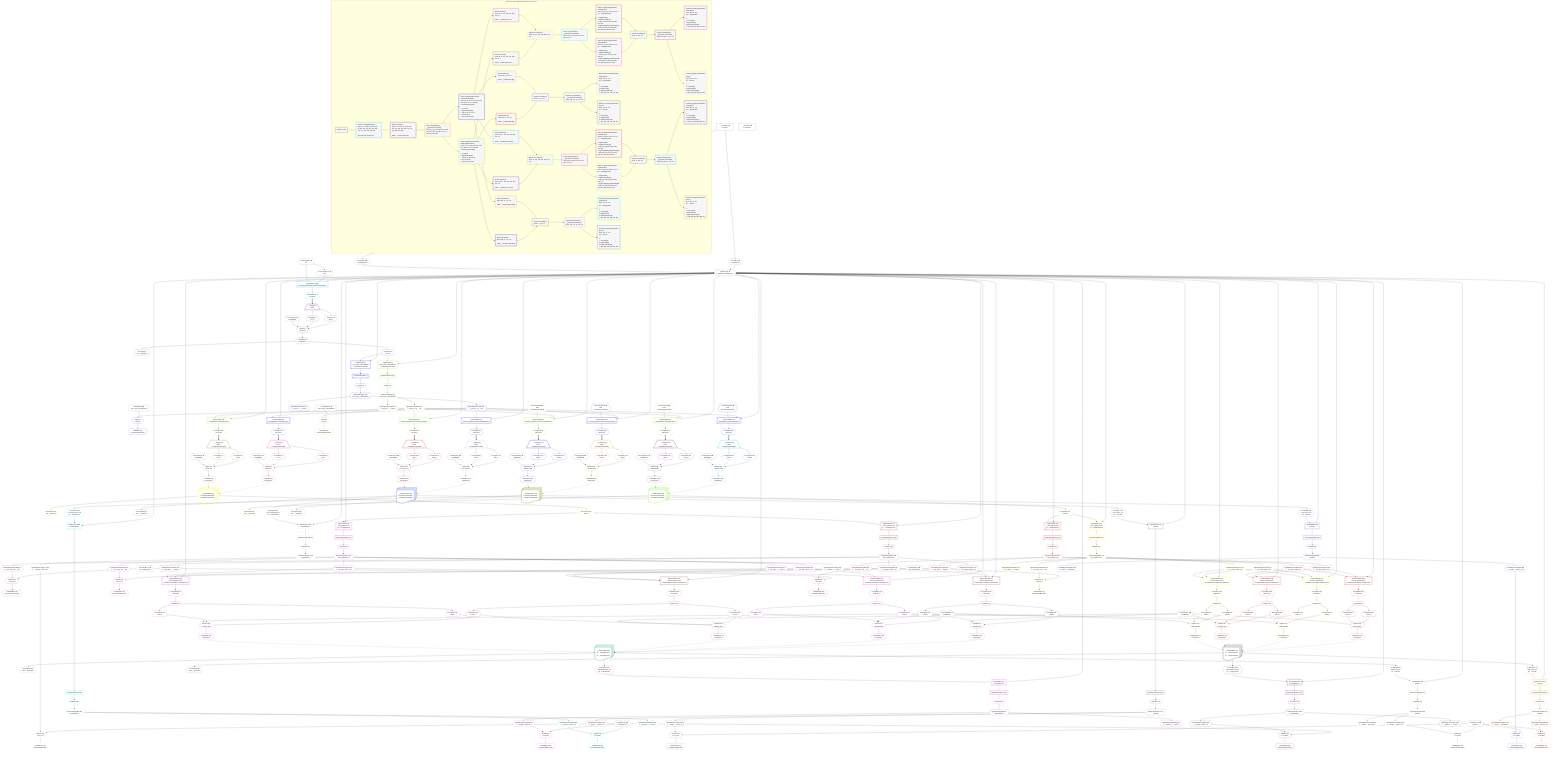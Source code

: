 %%{init: {'themeVariables': { 'fontSize': '12px'}}}%%
graph TD
    classDef path fill:#eee,stroke:#000,color:#000
    classDef plan fill:#fff,stroke-width:1px,color:#000
    classDef itemplan fill:#fff,stroke-width:2px,color:#000
    classDef unbatchedplan fill:#dff,stroke-width:1px,color:#000
    classDef sideeffectplan fill:#fcc,stroke-width:2px,color:#000
    classDef bucket fill:#f6f6f6,color:#000,stroke-width:2px,text-align:left

    subgraph "Buckets for queries/polymorphic/vulns.union_owners"
    Bucket0("Bucket 0 (root)"):::bucket
    Bucket1("Bucket 1 (nullableBoundary)<br />Deps: 11, 12, 538, 19, 39, 43, 91, 96, 119, 124, 157, 291, 161, 296, 173, 177, 235, 240, 263, 268<br /><br />ROOT Connectionᐸ8ᐳ[12]"):::bucket
    Bucket2("Bucket 2 (listItem)<br />Deps: 19, 11, 39, 43, 91, 96, 119, 124, 157, 291, 161, 296, 173, 177, 235, 240, 263, 268<br /><br />ROOT __Item{2}ᐸ529ᐳ[15]"):::bucket
    Bucket3("Bucket 3 (polymorphic)<br />__typename: Access[22]<br />Deps: 22, 11, 23, 39, 43, 91, 96, 119, 124, 157, 291, 161, 296, 173, 177, 235, 240, 263, 268"):::bucket
    Bucket4("Bucket 4 (polymorphicPartition)<br />|FirstPartyVulnerability<br />Deps: 11, 23, 39, 91, 119, 157, 291, 161, 296, 173, 177, 235, 263<br />ᐳFirstPartyVulnerability<br /><br />1: 24, 53, 65<br />2: PgSelectRows[29]<br />ᐳ: 28, 30, 40, 41, 42, 47<br />3: 59, 69, 85, 87<br />ᐳ: 521, 522, 523, 524"):::bucket
    Bucket5("Bucket 5 (polymorphicPartition)<br />|ThirdPartyVulnerability<br />Deps: 11, 23, 43, 96, 124, 157, 291, 161, 296, 173, 177, 240, 268<br />ᐳThirdPartyVulnerability<br /><br />1: 32, 58, 68<br />2: PgSelectRows[37]<br />ᐳ: 36, 38, 44, 45, 46, 48<br />3: 61, 71, 86, 88<br />ᐳ: 525, 526, 527, 528"):::bucket
    Bucket6("Bucket 6 (listItem)<br />Deps: 91, 11, 157, 291, 161, 296, 173, 177<br /><br />ROOT __Item{6}ᐸ521ᐳ[77]"):::bucket
    Bucket7("Bucket 7 (listItem)<br />Deps: 96, 11, 157, 291, 161, 296, 173, 177<br /><br />ROOT __Item{7}ᐸ525ᐳ[79]"):::bucket
    Bucket8("Bucket 8 (listItem)<br />Deps: 119, 11, 173, 177<br /><br />ROOT __Item{8}ᐸ522ᐳ[81]"):::bucket
    Bucket9("Bucket 9 (listItem)<br />Deps: 124, 11, 173, 177<br /><br />ROOT __Item{9}ᐸ526ᐳ[83]"):::bucket
    Bucket10("Bucket 10 (combined)<br />Deps: 11, 157, 291, 161, 296, 173, 177"):::bucket
    Bucket11("Bucket 11 (polymorphic)<br />__typename: Access[100]<br />Deps: 100, 11, 101, 157, 291, 161, 296, 173, 177"):::bucket
    Bucket12("Bucket 12 (combined)<br />Deps: 11, 173, 177"):::bucket
    Bucket13("Bucket 13 (polymorphic)<br />__typename: Access[128]<br />Deps: 128, 127, 11, 173, 177"):::bucket
    Bucket14("Bucket 14 (polymorphicPartition)<br />|AwsApplication<br />Deps: 11, 101, 157, 291, 173, 177<br />(2) ...ᐳAwsApplication<br /><br />1: PgSelect[102]<br />2: PgSelectRows[107]<br />ᐳ: 106, 108, 158, 159, 160, 189, 197, 198<br />3: PgUnionAll[199], PgUnionAll[217]<br />ᐳ: 530, 531, 203, 221, 289, 290, 292, 293, 299, 300, 302, 303"):::bucket
    Bucket15("Bucket 15 (polymorphicPartition)<br />|GcpApplication<br />Deps: 11, 101, 161, 296, 173, 177<br />(2) ...ᐳGcpApplication<br /><br />1: PgSelect[110]<br />2: PgSelectRows[115]<br />ᐳ: 114, 116, 162, 163, 164, 190, 206, 207<br />3: PgUnionAll[208], PgUnionAll[226]<br />ᐳ: 532, 533, 212, 230, 294, 295, 297, 298, 304, 305, 307, 308"):::bucket
    Bucket16("Bucket 16 (polymorphicPartition)<br />|Organization<br />Deps: 127, 11, 173<br />(2) ...ᐳOrganization<br /><br />1: <br />ᐳ: Access[129]<br />2: PgSelect[130]<br />3: PgSelectRows[135]<br />ᐳ: 134, 136, 174, 175, 176, 193"):::bucket
    Bucket17("Bucket 17 (polymorphicPartition)<br />|Person<br />Deps: 127, 11, 177<br />(2) ...ᐳPerson<br /><br />1: <br />ᐳ: Access[137]<br />2: PgSelect[138]<br />3: PgSelectRows[143]<br />ᐳ: 142, 144, 178, 179, 180, 194"):::bucket
    Bucket18("Bucket 18 (listItem)<br />Deps: 235, 11, 157, 291, 161, 296, 173, 177<br /><br />ROOT __Item{18}ᐸ523ᐳ[149]"):::bucket
    Bucket19("Bucket 19 (listItem)<br />Deps: 240, 11, 157, 291, 161, 296, 173, 177<br /><br />ROOT __Item{19}ᐸ527ᐳ[151]"):::bucket
    Bucket20("Bucket 20 (listItem)<br />Deps: 263, 11, 173, 177<br /><br />ROOT __Item{20}ᐸ524ᐳ[153]"):::bucket
    Bucket21("Bucket 21 (listItem)<br />Deps: 268, 11, 173, 177<br /><br />ROOT __Item{21}ᐸ528ᐳ[155]"):::bucket
    Bucket22("Bucket 22 (combined)<br />Deps: 11, 157, 291, 161, 296, 173, 177"):::bucket
    Bucket23("Bucket 23 (polymorphic)<br />__typename: Access[244]<br />Deps: 244, 11, 245, 157, 291, 161, 296, 173, 177"):::bucket
    Bucket24("Bucket 24 (combined)<br />Deps: 11, 173, 177"):::bucket
    Bucket25("Bucket 25 (polymorphic)<br />__typename: Access[272]<br />Deps: 272, 271, 11, 173, 177"):::bucket
    Bucket26("Bucket 26 (polymorphicPartition)<br />|AwsApplication<br />Deps: 11, 245, 157, 291, 173, 177<br />(2) ...ᐳAwsApplication<br /><br />1: PgSelect[246]<br />2: PgSelectRows[251]<br />ᐳ: 250, 252, 328, 329, 330, 359, 367, 368<br />3: PgUnionAll[369], PgUnionAll[387]<br />ᐳ: 534, 535, 373, 391, 443, 444, 446, 447, 453, 454, 456, 457"):::bucket
    Bucket27("Bucket 27 (polymorphicPartition)<br />|GcpApplication<br />Deps: 11, 245, 161, 296, 173, 177<br />(2) ...ᐳGcpApplication<br /><br />1: PgSelect[254]<br />2: PgSelectRows[259]<br />ᐳ: 258, 260, 332, 333, 334, 360, 376, 377<br />3: PgUnionAll[378], PgUnionAll[396]<br />ᐳ: 536, 537, 382, 400, 448, 449, 451, 452, 458, 459, 461, 462"):::bucket
    Bucket28("Bucket 28 (polymorphicPartition)<br />|Organization<br />Deps: 271, 11, 173<br />(2) ...ᐳOrganization<br /><br />1: <br />ᐳ: Access[273]<br />2: PgSelect[274]<br />3: PgSelectRows[279]<br />ᐳ: 278, 280, 344, 345, 346, 363"):::bucket
    Bucket29("Bucket 29 (polymorphicPartition)<br />|Person<br />Deps: 271, 11, 177<br />(2) ...ᐳPerson<br /><br />1: <br />ᐳ: Access[281]<br />2: PgSelect[282]<br />3: PgSelectRows[287]<br />ᐳ: 286, 288, 348, 349, 350, 364"):::bucket
    Bucket30("Bucket 30 (combined)<br />Deps: 11, 173, 177"):::bucket
    Bucket31("Bucket 31 (polymorphic)<br />__typename: Access[310]<br />Deps: 310, 309, 11, 173, 177"):::bucket
    Bucket32("Bucket 32 (polymorphicPartition)<br />|Organization<br />Deps: 309, 11, 173<br />(4) ...ᐳOrganization<br /><br />1: <br />ᐳ: Access[311]<br />2: PgSelect[312]<br />3: PgSelectRows[317]<br />ᐳ: 316, 318, 404, 405, 406, 435"):::bucket
    Bucket33("Bucket 33 (polymorphicPartition)<br />|Person<br />Deps: 309, 11, 177<br />(4) ...ᐳPerson<br /><br />1: <br />ᐳ: Access[319]<br />2: PgSelect[320]<br />3: PgSelectRows[325]<br />ᐳ: 324, 326, 408, 409, 410, 436"):::bucket
    Bucket34("Bucket 34 (combined)<br />Deps: 11, 173, 177"):::bucket
    Bucket35("Bucket 35 (polymorphic)<br />__typename: Access[464]<br />Deps: 464, 463, 11, 173, 177"):::bucket
    Bucket36("Bucket 36 (polymorphicPartition)<br />|Organization<br />Deps: 463, 11, 173<br />(4) ...ᐳOrganization<br /><br />1: <br />ᐳ: Access[465]<br />2: PgSelect[466]<br />3: PgSelectRows[471]<br />ᐳ: 470, 472, 482, 483, 484, 513"):::bucket
    Bucket37("Bucket 37 (polymorphicPartition)<br />|Person<br />Deps: 463, 11, 177<br />(4) ...ᐳPerson<br /><br />1: <br />ᐳ: Access[473]<br />2: PgSelect[474]<br />3: PgSelectRows[479]<br />ᐳ: 478, 480, 486, 487, 488, 514"):::bucket
    end
    Bucket0 --> Bucket1
    Bucket1 --> Bucket2
    Bucket2 --> Bucket3
    Bucket3 --> Bucket4 & Bucket5
    Bucket4 --> Bucket6 & Bucket8 & Bucket18 & Bucket20
    Bucket5 --> Bucket7 & Bucket9 & Bucket19 & Bucket21
    Bucket6 --> Bucket10
    Bucket7 --> Bucket10
    Bucket8 --> Bucket12
    Bucket9 --> Bucket12
    Bucket10 --> Bucket11
    Bucket11 --> Bucket14 & Bucket15
    Bucket12 --> Bucket13
    Bucket13 --> Bucket16 & Bucket17
    Bucket14 --> Bucket30
    Bucket15 --> Bucket30
    Bucket18 --> Bucket22
    Bucket19 --> Bucket22
    Bucket20 --> Bucket24
    Bucket21 --> Bucket24
    Bucket22 --> Bucket23
    Bucket23 --> Bucket26 & Bucket27
    Bucket24 --> Bucket25
    Bucket25 --> Bucket28 & Bucket29
    Bucket26 --> Bucket34
    Bucket27 --> Bucket34
    Bucket30 --> Bucket31
    Bucket31 --> Bucket32 & Bucket33
    Bucket34 --> Bucket35
    Bucket35 --> Bucket36 & Bucket37

    %% plan dependencies
    Object11{{"Object[11∈0] ➊<br />ᐸ{pgSettings,withPgClient}ᐳ"}}:::plan
    Access9{{"Access[9∈0] ➊<br />ᐸ2.pgSettingsᐳ"}}:::plan
    Access10{{"Access[10∈0] ➊<br />ᐸ2.withPgClientᐳ"}}:::plan
    Access9 & Access10 --> Object11
    __Value2["__Value[2∈0] ➊<br />ᐸcontextᐳ"]:::plan
    __Value2 --> Access9
    __Value2 --> Access10
    Connection12{{"Connection[12∈0] ➊<br />ᐸ8ᐳ"}}:::plan
    Constant538{{"Constant[538∈0] ➊<br />ᐸ2ᐳ"}}:::plan
    Constant538 --> Connection12
    __Value4["__Value[4∈0] ➊<br />ᐸrootValueᐳ"]:::plan
    Constant19{{"Constant[19∈0] ➊<br />ᐸ[HIDDEN]ᐳ"}}:::plan
    Constant39{{"Constant[39∈0] ➊<br />ᐸ'first_party_vulnerabilities'ᐳ"}}:::plan
    Constant43{{"Constant[43∈0] ➊<br />ᐸ'third_party_vulnerabilities'ᐳ"}}:::plan
    Constant91{{"Constant[91∈0] ➊<br />ᐸ[HIDDEN]ᐳ"}}:::plan
    Constant96{{"Constant[96∈0] ➊<br />ᐸ[HIDDEN]ᐳ"}}:::plan
    Constant119{{"Constant[119∈0] ➊<br />ᐸ[HIDDEN]ᐳ"}}:::plan
    Constant124{{"Constant[124∈0] ➊<br />ᐸ[HIDDEN]ᐳ"}}:::plan
    Constant157{{"Constant[157∈0] ➊<br />ᐸ'aws_applications'ᐳ"}}:::plan
    Constant161{{"Constant[161∈0] ➊<br />ᐸ'gcp_applications'ᐳ"}}:::plan
    Constant173{{"Constant[173∈0] ➊<br />ᐸ'organizations'ᐳ"}}:::plan
    Constant177{{"Constant[177∈0] ➊<br />ᐸ'people'ᐳ"}}:::plan
    Constant235{{"Constant[235∈0] ➊<br />ᐸ[HIDDEN]ᐳ"}}:::plan
    Constant240{{"Constant[240∈0] ➊<br />ᐸ[HIDDEN]ᐳ"}}:::plan
    Constant263{{"Constant[263∈0] ➊<br />ᐸ[HIDDEN]ᐳ"}}:::plan
    Constant268{{"Constant[268∈0] ➊<br />ᐸ[HIDDEN]ᐳ"}}:::plan
    Constant291{{"Constant[291∈0] ➊<br />ᐸ[HIDDEN]ᐳ"}}:::plan
    Constant296{{"Constant[296∈0] ➊<br />ᐸ[HIDDEN]ᐳ"}}:::plan
    PgUnionAll13[["PgUnionAll[13∈1] ➊<br />ᐸFirstPartyVulnerability,ThirdPartyVulnerabilityᐳ"]]:::plan
    Object11 & Connection12 & Constant538 --> PgUnionAll13
    Access529{{"Access[529∈1] ➊<br />ᐸ13.itemsᐳ"}}:::plan
    PgUnionAll13 --> Access529
    List20{{"List[20∈2]<br />ᐸ17,18,19ᐳ"}}:::plan
    Access17{{"Access[17∈2]<br />ᐸ15.0ᐳ"}}:::plan
    Access18{{"Access[18∈2]<br />ᐸ15.1ᐳ"}}:::plan
    Access17 & Access18 & Constant19 --> List20
    __Item15[/"__Item[15∈2]<br />ᐸ529ᐳ"\]:::itemplan
    Access529 ==> __Item15
    __Item15 --> Access17
    __Item15 --> Access18
    Lambda21{{"Lambda[21∈2]<br />ᐸtoSpecifierᐳ"}}:::plan
    List20 --> Lambda21
    Access22{{"Access[22∈2]<br />ᐸ21.__typenameᐳ"}}:::plan
    Lambda21 --> Access22
    Access23{{"Access[23∈2]<br />ᐸ21.idᐳ"}}:::plan
    Lambda21 --> Access23
    PgUnionAll85[["PgUnionAll[85∈4]^<br />ᐸAwsApplication,GcpApplicationᐳ"]]:::plan
    PgClassExpression40{{"PgClassExpression[40∈4]^<br />ᐸ__first_pa...ies__.”id”ᐳ"}}:::plan
    Connection53{{"Connection[53∈4] ➊<br />ᐸ49ᐳ<br />ᐳFirstPartyVulnerability"}}:::plan
    Object11 & PgClassExpression40 & Connection53 --> PgUnionAll85
    PgUnionAll87[["PgUnionAll[87∈4]^<br />ᐸPerson,Organization,Person,Organizationᐳ"]]:::plan
    Connection65{{"Connection[65∈4] ➊<br />ᐸ63ᐳ<br />ᐳFirstPartyVulnerability"}}:::plan
    Object11 & PgClassExpression40 & Connection65 --> PgUnionAll87
    PgSelect24[["PgSelect[24∈4]<br />ᐸfirst_party_vulnerabilitiesᐳ<br />ᐳFirstPartyVulnerability"]]:::plan
    Object11 & Access23 --> PgSelect24
    List41{{"List[41∈4]^<br />ᐸ39,40ᐳ"}}:::plan
    Constant39 & PgClassExpression40 --> List41
    PgUnionAll59[["PgUnionAll[59∈4]^<br />ᐸAwsApplication,GcpApplicationᐳ"]]:::plan
    Object11 & PgClassExpression40 --> PgUnionAll59
    PgUnionAll69[["PgUnionAll[69∈4]^<br />ᐸPerson,Organization,Person,Organizationᐳ"]]:::plan
    Object11 & PgClassExpression40 --> PgUnionAll69
    First28{{"First[28∈4]^"}}:::plan
    PgSelectRows29[["PgSelectRows[29∈4]^"]]:::plan
    PgSelectRows29 --> First28
    PgSelect24 --> PgSelectRows29
    PgSelectSingle30{{"PgSelectSingle[30∈4]^<br />ᐸfirst_party_vulnerabilitiesᐳ"}}:::plan
    First28 --> PgSelectSingle30
    PgSelectSingle30 --> PgClassExpression40
    Lambda42{{"Lambda[42∈4]^<br />ᐸbase64JSONEncodeᐳ"}}:::plan
    List41 --> Lambda42
    PgClassExpression47{{"PgClassExpression[47∈4]^<br />ᐸ__first_pa...s__.”name”ᐳ"}}:::plan
    PgSelectSingle30 --> PgClassExpression47
    Access521{{"Access[521∈4]^<br />ᐸ59.itemsᐳ"}}:::plan
    PgUnionAll59 --> Access521
    Access522{{"Access[522∈4]^<br />ᐸ69.itemsᐳ"}}:::plan
    PgUnionAll69 --> Access522
    Access523{{"Access[523∈4]^<br />ᐸ85.itemsᐳ"}}:::plan
    PgUnionAll85 --> Access523
    Access524{{"Access[524∈4]^<br />ᐸ87.itemsᐳ"}}:::plan
    PgUnionAll87 --> Access524
    PgUnionAll86[["PgUnionAll[86∈5]^<br />ᐸAwsApplication,GcpApplicationᐳ"]]:::plan
    PgClassExpression44{{"PgClassExpression[44∈5]^<br />ᐸ__third_pa...ies__.”id”ᐳ"}}:::plan
    Connection58{{"Connection[58∈5] ➊<br />ᐸ54ᐳ<br />ᐳThirdPartyVulnerability"}}:::plan
    Object11 & PgClassExpression44 & Connection58 --> PgUnionAll86
    PgUnionAll88[["PgUnionAll[88∈5]^<br />ᐸPerson,Organization,Person,Organizationᐳ"]]:::plan
    Connection68{{"Connection[68∈5] ➊<br />ᐸ66ᐳ<br />ᐳThirdPartyVulnerability"}}:::plan
    Object11 & PgClassExpression44 & Connection68 --> PgUnionAll88
    PgSelect32[["PgSelect[32∈5]<br />ᐸthird_party_vulnerabilitiesᐳ<br />ᐳThirdPartyVulnerability"]]:::plan
    Object11 & Access23 --> PgSelect32
    List45{{"List[45∈5]^<br />ᐸ43,44ᐳ"}}:::plan
    Constant43 & PgClassExpression44 --> List45
    PgUnionAll61[["PgUnionAll[61∈5]^<br />ᐸAwsApplication,GcpApplicationᐳ"]]:::plan
    Object11 & PgClassExpression44 --> PgUnionAll61
    PgUnionAll71[["PgUnionAll[71∈5]^<br />ᐸPerson,Organization,Person,Organizationᐳ"]]:::plan
    Object11 & PgClassExpression44 --> PgUnionAll71
    First36{{"First[36∈5]^"}}:::plan
    PgSelectRows37[["PgSelectRows[37∈5]^"]]:::plan
    PgSelectRows37 --> First36
    PgSelect32 --> PgSelectRows37
    PgSelectSingle38{{"PgSelectSingle[38∈5]^<br />ᐸthird_party_vulnerabilitiesᐳ"}}:::plan
    First36 --> PgSelectSingle38
    PgSelectSingle38 --> PgClassExpression44
    Lambda46{{"Lambda[46∈5]^<br />ᐸbase64JSONEncodeᐳ"}}:::plan
    List45 --> Lambda46
    PgClassExpression48{{"PgClassExpression[48∈5]^<br />ᐸ__third_pa...s__.”name”ᐳ"}}:::plan
    PgSelectSingle38 --> PgClassExpression48
    Access525{{"Access[525∈5]^<br />ᐸ61.itemsᐳ"}}:::plan
    PgUnionAll61 --> Access525
    Access526{{"Access[526∈5]^<br />ᐸ71.itemsᐳ"}}:::plan
    PgUnionAll71 --> Access526
    Access527{{"Access[527∈5]^<br />ᐸ86.itemsᐳ"}}:::plan
    PgUnionAll86 --> Access527
    Access528{{"Access[528∈5]^<br />ᐸ88.itemsᐳ"}}:::plan
    PgUnionAll88 --> Access528
    List92{{"List[92∈6]^<br />ᐸ89,90,91ᐳ"}}:::plan
    Access89{{"Access[89∈6]^<br />ᐸ77.0ᐳ"}}:::plan
    Access90{{"Access[90∈6]^<br />ᐸ77.1ᐳ"}}:::plan
    Access89 & Access90 & Constant91 --> List92
    __Item77[/"__Item[77∈6]<br />ᐸ521ᐳ<br />ᐳFirstPartyVulnerability"\]:::itemplan
    Access521 ==> __Item77
    __Item77 --> Access89
    __Item77 --> Access90
    Lambda93{{"Lambda[93∈6]^<br />ᐸtoSpecifierᐳ"}}:::plan
    List92 --> Lambda93
    List97{{"List[97∈7]^<br />ᐸ94,95,96ᐳ"}}:::plan
    Access94{{"Access[94∈7]^<br />ᐸ79.0ᐳ"}}:::plan
    Access95{{"Access[95∈7]^<br />ᐸ79.1ᐳ"}}:::plan
    Access94 & Access95 & Constant96 --> List97
    __Item79[/"__Item[79∈7]<br />ᐸ525ᐳ<br />ᐳThirdPartyVulnerability"\]:::itemplan
    Access525 ==> __Item79
    __Item79 --> Access94
    __Item79 --> Access95
    Lambda98{{"Lambda[98∈7]^<br />ᐸtoSpecifierᐳ"}}:::plan
    List97 --> Lambda98
    List120{{"List[120∈8]^<br />ᐸ117,118,119ᐳ"}}:::plan
    Access117{{"Access[117∈8]^<br />ᐸ81.0ᐳ"}}:::plan
    Access118{{"Access[118∈8]^<br />ᐸ81.1ᐳ"}}:::plan
    Access117 & Access118 & Constant119 --> List120
    __Item81[/"__Item[81∈8]<br />ᐸ522ᐳ<br />ᐳFirstPartyVulnerability"\]:::itemplan
    Access522 ==> __Item81
    __Item81 --> Access117
    __Item81 --> Access118
    Lambda121{{"Lambda[121∈8]^<br />ᐸtoSpecifierᐳ"}}:::plan
    List120 --> Lambda121
    List125{{"List[125∈9]^<br />ᐸ122,123,124ᐳ"}}:::plan
    Access122{{"Access[122∈9]^<br />ᐸ83.0ᐳ"}}:::plan
    Access123{{"Access[123∈9]^<br />ᐸ83.1ᐳ"}}:::plan
    Access122 & Access123 & Constant124 --> List125
    __Item83[/"__Item[83∈9]<br />ᐸ526ᐳ<br />ᐳThirdPartyVulnerability"\]:::itemplan
    Access526 ==> __Item83
    __Item83 --> Access122
    __Item83 --> Access123
    Lambda126{{"Lambda[126∈9]^<br />ᐸtoSpecifierᐳ"}}:::plan
    List125 --> Lambda126
    Access100{{"Access[100∈10]^<br />ᐸ99.__typenameᐳ"}}:::plan
    __Value99:::plan@{shape: docs, label: "__Combined[99∈10]<br />ᐳFirstPartyVulnerability<br />ᐳThirdPartyVulnerability"}
    __Value99 --> Access100
    Access101{{"Access[101∈10]^<br />ᐸ99.idᐳ"}}:::plan
    __Value99 --> Access101
    Access128{{"Access[128∈12]^<br />ᐸ127.__typenameᐳ"}}:::plan
    __Value127:::plan@{shape: docs, label: "__Combined[127∈12]<br />ᐳFirstPartyVulnerability<br />ᐳThirdPartyVulnerability"}
    __Value127 --> Access128
    PgUnionAll199[["PgUnionAll[199∈14]<br />ᐸPerson,Organizationᐳ<br />ᐳFirstPartyVulnerabilityᐳAwsApplication"]]:::plan
    PgClassExpression197{{"PgClassExpression[197∈14]^<br />ᐸ__aws_appl...person_id”ᐳ"}}:::plan
    PgClassExpression198{{"PgClassExpression[198∈14]^<br />ᐸ__aws_appl...zation_id”ᐳ"}}:::plan
    Object11 & PgClassExpression197 & PgClassExpression198 --> PgUnionAll199
    PgUnionAll217[["PgUnionAll[217∈14]<br />ᐸPerson,Organizationᐳ<br />ᐳThirdPartyVulnerabilityᐳAwsApplication"]]:::plan
    Object11 & PgClassExpression197 & PgClassExpression198 --> PgUnionAll217
    List292{{"List[292∈14]^<br />ᐸ289,290,291ᐳ"}}:::plan
    Access289{{"Access[289∈14]^<br />ᐸ203.0ᐳ"}}:::plan
    Access290{{"Access[290∈14]^<br />ᐸ203.1ᐳ"}}:::plan
    Access289 & Access290 & Constant291 --> List292
    List302{{"List[302∈14]^<br />ᐸ299,300,291ᐳ"}}:::plan
    Access299{{"Access[299∈14]^<br />ᐸ221.0ᐳ"}}:::plan
    Access300{{"Access[300∈14]^<br />ᐸ221.1ᐳ"}}:::plan
    Access299 & Access300 & Constant291 --> List302
    PgSelect102[["PgSelect[102∈14]<br />ᐸaws_applicationsᐳ<br />(2) ...ᐳAwsApplication"]]:::plan
    Object11 & Access101 --> PgSelect102
    List159{{"List[159∈14]^<br />ᐸ157,158ᐳ"}}:::plan
    PgClassExpression158{{"PgClassExpression[158∈14]^<br />ᐸ__aws_appl...ons__.”id”ᐳ"}}:::plan
    Constant157 & PgClassExpression158 --> List159
    First106{{"First[106∈14]^"}}:::plan
    PgSelectRows107[["PgSelectRows[107∈14]^"]]:::plan
    PgSelectRows107 --> First106
    PgSelect102 --> PgSelectRows107
    PgSelectSingle108{{"PgSelectSingle[108∈14]^<br />ᐸaws_applicationsᐳ"}}:::plan
    First106 --> PgSelectSingle108
    PgSelectSingle108 --> PgClassExpression158
    Lambda160{{"Lambda[160∈14]^<br />ᐸbase64JSONEncodeᐳ"}}:::plan
    List159 --> Lambda160
    PgClassExpression189{{"PgClassExpression[189∈14]^<br />ᐸ__aws_appl...s__.”name”ᐳ"}}:::plan
    PgSelectSingle108 --> PgClassExpression189
    PgSelectSingle108 --> PgClassExpression197
    PgSelectSingle108 --> PgClassExpression198
    First203{{"First[203∈14]^"}}:::plan
    Access530{{"Access[530∈14]^<br />ᐸ199.itemsᐳ"}}:::plan
    Access530 --> First203
    First221{{"First[221∈14]^"}}:::plan
    Access531{{"Access[531∈14]^<br />ᐸ217.itemsᐳ"}}:::plan
    Access531 --> First221
    First203 --> Access289
    First203 --> Access290
    Lambda293{{"Lambda[293∈14]^<br />ᐸtoSpecifierᐳ"}}:::plan
    List292 --> Lambda293
    First221 --> Access299
    First221 --> Access300
    Lambda303{{"Lambda[303∈14]^<br />ᐸtoSpecifierᐳ"}}:::plan
    List302 --> Lambda303
    PgUnionAll199 --> Access530
    PgUnionAll217 --> Access531
    PgUnionAll208[["PgUnionAll[208∈15]<br />ᐸPerson,Organizationᐳ<br />ᐳFirstPartyVulnerabilityᐳGcpApplication"]]:::plan
    PgClassExpression206{{"PgClassExpression[206∈15]^<br />ᐸ__gcp_appl...person_id”ᐳ"}}:::plan
    PgClassExpression207{{"PgClassExpression[207∈15]^<br />ᐸ__gcp_appl...zation_id”ᐳ"}}:::plan
    Object11 & PgClassExpression206 & PgClassExpression207 --> PgUnionAll208
    PgUnionAll226[["PgUnionAll[226∈15]<br />ᐸPerson,Organizationᐳ<br />ᐳThirdPartyVulnerabilityᐳGcpApplication"]]:::plan
    Object11 & PgClassExpression206 & PgClassExpression207 --> PgUnionAll226
    List297{{"List[297∈15]^<br />ᐸ294,295,296ᐳ"}}:::plan
    Access294{{"Access[294∈15]^<br />ᐸ212.0ᐳ"}}:::plan
    Access295{{"Access[295∈15]^<br />ᐸ212.1ᐳ"}}:::plan
    Access294 & Access295 & Constant296 --> List297
    List307{{"List[307∈15]^<br />ᐸ304,305,296ᐳ"}}:::plan
    Access304{{"Access[304∈15]^<br />ᐸ230.0ᐳ"}}:::plan
    Access305{{"Access[305∈15]^<br />ᐸ230.1ᐳ"}}:::plan
    Access304 & Access305 & Constant296 --> List307
    PgSelect110[["PgSelect[110∈15]<br />ᐸgcp_applicationsᐳ<br />(2) ...ᐳGcpApplication"]]:::plan
    Object11 & Access101 --> PgSelect110
    List163{{"List[163∈15]^<br />ᐸ161,162ᐳ"}}:::plan
    PgClassExpression162{{"PgClassExpression[162∈15]^<br />ᐸ__gcp_appl...ons__.”id”ᐳ"}}:::plan
    Constant161 & PgClassExpression162 --> List163
    First114{{"First[114∈15]^"}}:::plan
    PgSelectRows115[["PgSelectRows[115∈15]^"]]:::plan
    PgSelectRows115 --> First114
    PgSelect110 --> PgSelectRows115
    PgSelectSingle116{{"PgSelectSingle[116∈15]^<br />ᐸgcp_applicationsᐳ"}}:::plan
    First114 --> PgSelectSingle116
    PgSelectSingle116 --> PgClassExpression162
    Lambda164{{"Lambda[164∈15]^<br />ᐸbase64JSONEncodeᐳ"}}:::plan
    List163 --> Lambda164
    PgClassExpression190{{"PgClassExpression[190∈15]^<br />ᐸ__gcp_appl...s__.”name”ᐳ"}}:::plan
    PgSelectSingle116 --> PgClassExpression190
    PgSelectSingle116 --> PgClassExpression206
    PgSelectSingle116 --> PgClassExpression207
    First212{{"First[212∈15]^"}}:::plan
    Access532{{"Access[532∈15]^<br />ᐸ208.itemsᐳ"}}:::plan
    Access532 --> First212
    First230{{"First[230∈15]^"}}:::plan
    Access533{{"Access[533∈15]^<br />ᐸ226.itemsᐳ"}}:::plan
    Access533 --> First230
    First212 --> Access294
    First212 --> Access295
    Lambda298{{"Lambda[298∈15]^<br />ᐸtoSpecifierᐳ"}}:::plan
    List297 --> Lambda298
    First230 --> Access304
    First230 --> Access305
    Lambda308{{"Lambda[308∈15]^<br />ᐸtoSpecifierᐳ"}}:::plan
    List307 --> Lambda308
    PgUnionAll208 --> Access532
    PgUnionAll226 --> Access533
    PgSelect130[["PgSelect[130∈16]^<br />ᐸorganizationsᐳ"]]:::plan
    Access129{{"Access[129∈16]<br />ᐸ127.organization_idᐳ<br />(2) ...ᐳOrganization"}}:::plan
    Object11 & Access129 --> PgSelect130
    List175{{"List[175∈16]^<br />ᐸ173,174ᐳ"}}:::plan
    PgClassExpression174{{"PgClassExpression[174∈16]^<br />ᐸ__organiza...zation_id”ᐳ"}}:::plan
    Constant173 & PgClassExpression174 --> List175
    __Value127 --> Access129
    First134{{"First[134∈16]^"}}:::plan
    PgSelectRows135[["PgSelectRows[135∈16]^"]]:::plan
    PgSelectRows135 --> First134
    PgSelect130 --> PgSelectRows135
    PgSelectSingle136{{"PgSelectSingle[136∈16]^<br />ᐸorganizationsᐳ"}}:::plan
    First134 --> PgSelectSingle136
    PgSelectSingle136 --> PgClassExpression174
    Lambda176{{"Lambda[176∈16]^<br />ᐸbase64JSONEncodeᐳ"}}:::plan
    List175 --> Lambda176
    PgClassExpression193{{"PgClassExpression[193∈16]^<br />ᐸ__organiza...s__.”name”ᐳ"}}:::plan
    PgSelectSingle136 --> PgClassExpression193
    PgSelect138[["PgSelect[138∈17]^<br />ᐸpeopleᐳ"]]:::plan
    Access137{{"Access[137∈17]<br />ᐸ127.person_idᐳ<br />(2) ...ᐳPerson"}}:::plan
    Object11 & Access137 --> PgSelect138
    List179{{"List[179∈17]^<br />ᐸ177,178ᐳ"}}:::plan
    PgClassExpression178{{"PgClassExpression[178∈17]^<br />ᐸ__people__.”person_id”ᐳ"}}:::plan
    Constant177 & PgClassExpression178 --> List179
    __Value127 --> Access137
    First142{{"First[142∈17]^"}}:::plan
    PgSelectRows143[["PgSelectRows[143∈17]^"]]:::plan
    PgSelectRows143 --> First142
    PgSelect138 --> PgSelectRows143
    PgSelectSingle144{{"PgSelectSingle[144∈17]^<br />ᐸpeopleᐳ"}}:::plan
    First142 --> PgSelectSingle144
    PgSelectSingle144 --> PgClassExpression178
    Lambda180{{"Lambda[180∈17]^<br />ᐸbase64JSONEncodeᐳ"}}:::plan
    List179 --> Lambda180
    PgClassExpression194{{"PgClassExpression[194∈17]^<br />ᐸ__people__.”username”ᐳ"}}:::plan
    PgSelectSingle144 --> PgClassExpression194
    List236{{"List[236∈18]^<br />ᐸ233,234,235ᐳ"}}:::plan
    Access233{{"Access[233∈18]^<br />ᐸ149.0ᐳ"}}:::plan
    Access234{{"Access[234∈18]^<br />ᐸ149.1ᐳ"}}:::plan
    Access233 & Access234 & Constant235 --> List236
    __Item149[/"__Item[149∈18]<br />ᐸ523ᐳ<br />ᐳFirstPartyVulnerability"\]:::itemplan
    Access523 ==> __Item149
    __Item149 --> Access233
    __Item149 --> Access234
    Lambda237{{"Lambda[237∈18]^<br />ᐸtoSpecifierᐳ"}}:::plan
    List236 --> Lambda237
    List241{{"List[241∈19]^<br />ᐸ238,239,240ᐳ"}}:::plan
    Access238{{"Access[238∈19]^<br />ᐸ151.0ᐳ"}}:::plan
    Access239{{"Access[239∈19]^<br />ᐸ151.1ᐳ"}}:::plan
    Access238 & Access239 & Constant240 --> List241
    __Item151[/"__Item[151∈19]<br />ᐸ527ᐳ<br />ᐳThirdPartyVulnerability"\]:::itemplan
    Access527 ==> __Item151
    __Item151 --> Access238
    __Item151 --> Access239
    Lambda242{{"Lambda[242∈19]^<br />ᐸtoSpecifierᐳ"}}:::plan
    List241 --> Lambda242
    List264{{"List[264∈20]^<br />ᐸ261,262,263ᐳ"}}:::plan
    Access261{{"Access[261∈20]^<br />ᐸ153.0ᐳ"}}:::plan
    Access262{{"Access[262∈20]^<br />ᐸ153.1ᐳ"}}:::plan
    Access261 & Access262 & Constant263 --> List264
    __Item153[/"__Item[153∈20]<br />ᐸ524ᐳ<br />ᐳFirstPartyVulnerability"\]:::itemplan
    Access524 ==> __Item153
    __Item153 --> Access261
    __Item153 --> Access262
    Lambda265{{"Lambda[265∈20]^<br />ᐸtoSpecifierᐳ"}}:::plan
    List264 --> Lambda265
    List269{{"List[269∈21]^<br />ᐸ266,267,268ᐳ"}}:::plan
    Access266{{"Access[266∈21]^<br />ᐸ155.0ᐳ"}}:::plan
    Access267{{"Access[267∈21]^<br />ᐸ155.1ᐳ"}}:::plan
    Access266 & Access267 & Constant268 --> List269
    __Item155[/"__Item[155∈21]<br />ᐸ528ᐳ<br />ᐳThirdPartyVulnerability"\]:::itemplan
    Access528 ==> __Item155
    __Item155 --> Access266
    __Item155 --> Access267
    Lambda270{{"Lambda[270∈21]^<br />ᐸtoSpecifierᐳ"}}:::plan
    List269 --> Lambda270
    Access244{{"Access[244∈22]^<br />ᐸ243.__typenameᐳ"}}:::plan
    __Value243:::plan@{shape: docs, label: "__Combined[243∈22]<br />ᐳFirstPartyVulnerability<br />ᐳThirdPartyVulnerability"}
    __Value243 --> Access244
    Access245{{"Access[245∈22]^<br />ᐸ243.idᐳ"}}:::plan
    __Value243 --> Access245
    Access272{{"Access[272∈24]^<br />ᐸ271.__typenameᐳ"}}:::plan
    __Value271:::plan@{shape: docs, label: "__Combined[271∈24]<br />ᐳFirstPartyVulnerability<br />ᐳThirdPartyVulnerability"}
    __Value271 --> Access272
    PgUnionAll369[["PgUnionAll[369∈26]<br />ᐸPerson,Organizationᐳ<br />ᐳFirstPartyVulnerabilityᐳAwsApplication"]]:::plan
    PgClassExpression367{{"PgClassExpression[367∈26]^<br />ᐸ__aws_appl...person_id”ᐳ"}}:::plan
    PgClassExpression368{{"PgClassExpression[368∈26]^<br />ᐸ__aws_appl...zation_id”ᐳ"}}:::plan
    Object11 & PgClassExpression367 & PgClassExpression368 --> PgUnionAll369
    PgUnionAll387[["PgUnionAll[387∈26]<br />ᐸPerson,Organizationᐳ<br />ᐳThirdPartyVulnerabilityᐳAwsApplication"]]:::plan
    Object11 & PgClassExpression367 & PgClassExpression368 --> PgUnionAll387
    List446{{"List[446∈26]^<br />ᐸ443,444,291ᐳ"}}:::plan
    Access443{{"Access[443∈26]^<br />ᐸ373.0ᐳ"}}:::plan
    Access444{{"Access[444∈26]^<br />ᐸ373.1ᐳ"}}:::plan
    Access443 & Access444 & Constant291 --> List446
    List456{{"List[456∈26]^<br />ᐸ453,454,291ᐳ"}}:::plan
    Access453{{"Access[453∈26]^<br />ᐸ391.0ᐳ"}}:::plan
    Access454{{"Access[454∈26]^<br />ᐸ391.1ᐳ"}}:::plan
    Access453 & Access454 & Constant291 --> List456
    PgSelect246[["PgSelect[246∈26]<br />ᐸaws_applicationsᐳ<br />(2) ...ᐳAwsApplication"]]:::plan
    Object11 & Access245 --> PgSelect246
    List329{{"List[329∈26]^<br />ᐸ157,328ᐳ"}}:::plan
    PgClassExpression328{{"PgClassExpression[328∈26]^<br />ᐸ__aws_appl...ons__.”id”ᐳ"}}:::plan
    Constant157 & PgClassExpression328 --> List329
    First250{{"First[250∈26]^"}}:::plan
    PgSelectRows251[["PgSelectRows[251∈26]^"]]:::plan
    PgSelectRows251 --> First250
    PgSelect246 --> PgSelectRows251
    PgSelectSingle252{{"PgSelectSingle[252∈26]^<br />ᐸaws_applicationsᐳ"}}:::plan
    First250 --> PgSelectSingle252
    PgSelectSingle252 --> PgClassExpression328
    Lambda330{{"Lambda[330∈26]^<br />ᐸbase64JSONEncodeᐳ"}}:::plan
    List329 --> Lambda330
    PgClassExpression359{{"PgClassExpression[359∈26]^<br />ᐸ__aws_appl...s__.”name”ᐳ"}}:::plan
    PgSelectSingle252 --> PgClassExpression359
    PgSelectSingle252 --> PgClassExpression367
    PgSelectSingle252 --> PgClassExpression368
    First373{{"First[373∈26]^"}}:::plan
    Access534{{"Access[534∈26]^<br />ᐸ369.itemsᐳ"}}:::plan
    Access534 --> First373
    First391{{"First[391∈26]^"}}:::plan
    Access535{{"Access[535∈26]^<br />ᐸ387.itemsᐳ"}}:::plan
    Access535 --> First391
    First373 --> Access443
    First373 --> Access444
    Lambda447{{"Lambda[447∈26]^<br />ᐸtoSpecifierᐳ"}}:::plan
    List446 --> Lambda447
    First391 --> Access453
    First391 --> Access454
    Lambda457{{"Lambda[457∈26]^<br />ᐸtoSpecifierᐳ"}}:::plan
    List456 --> Lambda457
    PgUnionAll369 --> Access534
    PgUnionAll387 --> Access535
    PgUnionAll378[["PgUnionAll[378∈27]<br />ᐸPerson,Organizationᐳ<br />ᐳFirstPartyVulnerabilityᐳGcpApplication"]]:::plan
    PgClassExpression376{{"PgClassExpression[376∈27]^<br />ᐸ__gcp_appl...person_id”ᐳ"}}:::plan
    PgClassExpression377{{"PgClassExpression[377∈27]^<br />ᐸ__gcp_appl...zation_id”ᐳ"}}:::plan
    Object11 & PgClassExpression376 & PgClassExpression377 --> PgUnionAll378
    PgUnionAll396[["PgUnionAll[396∈27]<br />ᐸPerson,Organizationᐳ<br />ᐳThirdPartyVulnerabilityᐳGcpApplication"]]:::plan
    Object11 & PgClassExpression376 & PgClassExpression377 --> PgUnionAll396
    List451{{"List[451∈27]^<br />ᐸ448,449,296ᐳ"}}:::plan
    Access448{{"Access[448∈27]^<br />ᐸ382.0ᐳ"}}:::plan
    Access449{{"Access[449∈27]^<br />ᐸ382.1ᐳ"}}:::plan
    Access448 & Access449 & Constant296 --> List451
    List461{{"List[461∈27]^<br />ᐸ458,459,296ᐳ"}}:::plan
    Access458{{"Access[458∈27]^<br />ᐸ400.0ᐳ"}}:::plan
    Access459{{"Access[459∈27]^<br />ᐸ400.1ᐳ"}}:::plan
    Access458 & Access459 & Constant296 --> List461
    PgSelect254[["PgSelect[254∈27]<br />ᐸgcp_applicationsᐳ<br />(2) ...ᐳGcpApplication"]]:::plan
    Object11 & Access245 --> PgSelect254
    List333{{"List[333∈27]^<br />ᐸ161,332ᐳ"}}:::plan
    PgClassExpression332{{"PgClassExpression[332∈27]^<br />ᐸ__gcp_appl...ons__.”id”ᐳ"}}:::plan
    Constant161 & PgClassExpression332 --> List333
    First258{{"First[258∈27]^"}}:::plan
    PgSelectRows259[["PgSelectRows[259∈27]^"]]:::plan
    PgSelectRows259 --> First258
    PgSelect254 --> PgSelectRows259
    PgSelectSingle260{{"PgSelectSingle[260∈27]^<br />ᐸgcp_applicationsᐳ"}}:::plan
    First258 --> PgSelectSingle260
    PgSelectSingle260 --> PgClassExpression332
    Lambda334{{"Lambda[334∈27]^<br />ᐸbase64JSONEncodeᐳ"}}:::plan
    List333 --> Lambda334
    PgClassExpression360{{"PgClassExpression[360∈27]^<br />ᐸ__gcp_appl...s__.”name”ᐳ"}}:::plan
    PgSelectSingle260 --> PgClassExpression360
    PgSelectSingle260 --> PgClassExpression376
    PgSelectSingle260 --> PgClassExpression377
    First382{{"First[382∈27]^"}}:::plan
    Access536{{"Access[536∈27]^<br />ᐸ378.itemsᐳ"}}:::plan
    Access536 --> First382
    First400{{"First[400∈27]^"}}:::plan
    Access537{{"Access[537∈27]^<br />ᐸ396.itemsᐳ"}}:::plan
    Access537 --> First400
    First382 --> Access448
    First382 --> Access449
    Lambda452{{"Lambda[452∈27]^<br />ᐸtoSpecifierᐳ"}}:::plan
    List451 --> Lambda452
    First400 --> Access458
    First400 --> Access459
    Lambda462{{"Lambda[462∈27]^<br />ᐸtoSpecifierᐳ"}}:::plan
    List461 --> Lambda462
    PgUnionAll378 --> Access536
    PgUnionAll396 --> Access537
    PgSelect274[["PgSelect[274∈28]^<br />ᐸorganizationsᐳ"]]:::plan
    Access273{{"Access[273∈28]<br />ᐸ271.organization_idᐳ<br />(2) ...ᐳOrganization"}}:::plan
    Object11 & Access273 --> PgSelect274
    List345{{"List[345∈28]^<br />ᐸ173,344ᐳ"}}:::plan
    PgClassExpression344{{"PgClassExpression[344∈28]^<br />ᐸ__organiza...zation_id”ᐳ"}}:::plan
    Constant173 & PgClassExpression344 --> List345
    __Value271 --> Access273
    First278{{"First[278∈28]^"}}:::plan
    PgSelectRows279[["PgSelectRows[279∈28]^"]]:::plan
    PgSelectRows279 --> First278
    PgSelect274 --> PgSelectRows279
    PgSelectSingle280{{"PgSelectSingle[280∈28]^<br />ᐸorganizationsᐳ"}}:::plan
    First278 --> PgSelectSingle280
    PgSelectSingle280 --> PgClassExpression344
    Lambda346{{"Lambda[346∈28]^<br />ᐸbase64JSONEncodeᐳ"}}:::plan
    List345 --> Lambda346
    PgClassExpression363{{"PgClassExpression[363∈28]^<br />ᐸ__organiza...s__.”name”ᐳ"}}:::plan
    PgSelectSingle280 --> PgClassExpression363
    PgSelect282[["PgSelect[282∈29]^<br />ᐸpeopleᐳ"]]:::plan
    Access281{{"Access[281∈29]<br />ᐸ271.person_idᐳ<br />(2) ...ᐳPerson"}}:::plan
    Object11 & Access281 --> PgSelect282
    List349{{"List[349∈29]^<br />ᐸ177,348ᐳ"}}:::plan
    PgClassExpression348{{"PgClassExpression[348∈29]^<br />ᐸ__people__.”person_id”ᐳ"}}:::plan
    Constant177 & PgClassExpression348 --> List349
    __Value271 --> Access281
    First286{{"First[286∈29]^"}}:::plan
    PgSelectRows287[["PgSelectRows[287∈29]^"]]:::plan
    PgSelectRows287 --> First286
    PgSelect282 --> PgSelectRows287
    PgSelectSingle288{{"PgSelectSingle[288∈29]^<br />ᐸpeopleᐳ"}}:::plan
    First286 --> PgSelectSingle288
    PgSelectSingle288 --> PgClassExpression348
    Lambda350{{"Lambda[350∈29]^<br />ᐸbase64JSONEncodeᐳ"}}:::plan
    List349 --> Lambda350
    PgClassExpression364{{"PgClassExpression[364∈29]^<br />ᐸ__people__.”username”ᐳ"}}:::plan
    PgSelectSingle288 --> PgClassExpression364
    Access310{{"Access[310∈30]^<br />ᐸ309.__typenameᐳ"}}:::plan
    __Value309:::plan@{shape: docs, label: "__Combined[309∈30]<br />(2) ...ᐳAwsApplication<br />(2) ...ᐳGcpApplication"}
    __Value309 --> Access310
    PgSelect312[["PgSelect[312∈32]^<br />ᐸorganizationsᐳ"]]:::plan
    Access311{{"Access[311∈32]<br />ᐸ309.organization_idᐳ<br />(4) ...ᐳOrganization"}}:::plan
    Object11 & Access311 --> PgSelect312
    List405{{"List[405∈32]^<br />ᐸ173,404ᐳ"}}:::plan
    PgClassExpression404{{"PgClassExpression[404∈32]^<br />ᐸ__organiza...zation_id”ᐳ"}}:::plan
    Constant173 & PgClassExpression404 --> List405
    __Value309 --> Access311
    First316{{"First[316∈32]^"}}:::plan
    PgSelectRows317[["PgSelectRows[317∈32]^"]]:::plan
    PgSelectRows317 --> First316
    PgSelect312 --> PgSelectRows317
    PgSelectSingle318{{"PgSelectSingle[318∈32]^<br />ᐸorganizationsᐳ"}}:::plan
    First316 --> PgSelectSingle318
    PgSelectSingle318 --> PgClassExpression404
    Lambda406{{"Lambda[406∈32]^<br />ᐸbase64JSONEncodeᐳ"}}:::plan
    List405 --> Lambda406
    PgClassExpression435{{"PgClassExpression[435∈32]^<br />ᐸ__organiza...s__.”name”ᐳ"}}:::plan
    PgSelectSingle318 --> PgClassExpression435
    PgSelect320[["PgSelect[320∈33]^<br />ᐸpeopleᐳ"]]:::plan
    Access319{{"Access[319∈33]<br />ᐸ309.person_idᐳ<br />(4) ...ᐳPerson"}}:::plan
    Object11 & Access319 --> PgSelect320
    List409{{"List[409∈33]^<br />ᐸ177,408ᐳ"}}:::plan
    PgClassExpression408{{"PgClassExpression[408∈33]^<br />ᐸ__people__.”person_id”ᐳ"}}:::plan
    Constant177 & PgClassExpression408 --> List409
    __Value309 --> Access319
    First324{{"First[324∈33]^"}}:::plan
    PgSelectRows325[["PgSelectRows[325∈33]^"]]:::plan
    PgSelectRows325 --> First324
    PgSelect320 --> PgSelectRows325
    PgSelectSingle326{{"PgSelectSingle[326∈33]^<br />ᐸpeopleᐳ"}}:::plan
    First324 --> PgSelectSingle326
    PgSelectSingle326 --> PgClassExpression408
    Lambda410{{"Lambda[410∈33]^<br />ᐸbase64JSONEncodeᐳ"}}:::plan
    List409 --> Lambda410
    PgClassExpression436{{"PgClassExpression[436∈33]^<br />ᐸ__people__.”username”ᐳ"}}:::plan
    PgSelectSingle326 --> PgClassExpression436
    Access464{{"Access[464∈34]^<br />ᐸ463.__typenameᐳ"}}:::plan
    __Value463:::plan@{shape: docs, label: "__Combined[463∈34]<br />(2) ...ᐳAwsApplication<br />(2) ...ᐳGcpApplication"}
    __Value463 --> Access464
    PgSelect466[["PgSelect[466∈36]^<br />ᐸorganizationsᐳ"]]:::plan
    Access465{{"Access[465∈36]<br />ᐸ463.organization_idᐳ<br />(4) ...ᐳOrganization"}}:::plan
    Object11 & Access465 --> PgSelect466
    List483{{"List[483∈36]^<br />ᐸ173,482ᐳ"}}:::plan
    PgClassExpression482{{"PgClassExpression[482∈36]^<br />ᐸ__organiza...zation_id”ᐳ"}}:::plan
    Constant173 & PgClassExpression482 --> List483
    __Value463 --> Access465
    First470{{"First[470∈36]^"}}:::plan
    PgSelectRows471[["PgSelectRows[471∈36]^"]]:::plan
    PgSelectRows471 --> First470
    PgSelect466 --> PgSelectRows471
    PgSelectSingle472{{"PgSelectSingle[472∈36]^<br />ᐸorganizationsᐳ"}}:::plan
    First470 --> PgSelectSingle472
    PgSelectSingle472 --> PgClassExpression482
    Lambda484{{"Lambda[484∈36]^<br />ᐸbase64JSONEncodeᐳ"}}:::plan
    List483 --> Lambda484
    PgClassExpression513{{"PgClassExpression[513∈36]^<br />ᐸ__organiza...s__.”name”ᐳ"}}:::plan
    PgSelectSingle472 --> PgClassExpression513
    PgSelect474[["PgSelect[474∈37]^<br />ᐸpeopleᐳ"]]:::plan
    Access473{{"Access[473∈37]<br />ᐸ463.person_idᐳ<br />(4) ...ᐳPerson"}}:::plan
    Object11 & Access473 --> PgSelect474
    List487{{"List[487∈37]^<br />ᐸ177,486ᐳ"}}:::plan
    PgClassExpression486{{"PgClassExpression[486∈37]^<br />ᐸ__people__.”person_id”ᐳ"}}:::plan
    Constant177 & PgClassExpression486 --> List487
    __Value463 --> Access473
    First478{{"First[478∈37]^"}}:::plan
    PgSelectRows479[["PgSelectRows[479∈37]^"]]:::plan
    PgSelectRows479 --> First478
    PgSelect474 --> PgSelectRows479
    PgSelectSingle480{{"PgSelectSingle[480∈37]^<br />ᐸpeopleᐳ"}}:::plan
    First478 --> PgSelectSingle480
    PgSelectSingle480 --> PgClassExpression486
    Lambda488{{"Lambda[488∈37]^<br />ᐸbase64JSONEncodeᐳ"}}:::plan
    List487 --> Lambda488
    PgClassExpression514{{"PgClassExpression[514∈37]^<br />ᐸ__people__.”username”ᐳ"}}:::plan
    PgSelectSingle480 --> PgClassExpression514

    %% define steps
    classDef bucket0 stroke:#696969
    class Bucket0,__Value2,__Value4,Access9,Access10,Object11,Connection12,Constant19,Constant39,Constant43,Constant91,Constant96,Constant119,Constant124,Constant157,Constant161,Constant173,Constant177,Constant235,Constant240,Constant263,Constant268,Constant291,Constant296,Constant538 bucket0
    classDef bucket1 stroke:#00bfff
    class Bucket1,PgUnionAll13,Access529 bucket1
    classDef bucket2 stroke:#7f007f
    class Bucket2,__Item15,Access17,Access18,List20,Lambda21,Access22,Access23 bucket2
    classDef bucket3 stroke:#ffa500
    class Bucket3 bucket3
    classDef bucket4 stroke:#0000ff
    class Bucket4,PgSelect24,First28,PgSelectRows29,PgSelectSingle30,PgClassExpression40,List41,Lambda42,PgClassExpression47,Connection53,PgUnionAll59,Connection65,PgUnionAll69,PgUnionAll85,PgUnionAll87,Access521,Access522,Access523,Access524 bucket4
    classDef bucket5 stroke:#7fff00
    class Bucket5,PgSelect32,First36,PgSelectRows37,PgSelectSingle38,PgClassExpression44,List45,Lambda46,PgClassExpression48,Connection58,PgUnionAll61,Connection68,PgUnionAll71,PgUnionAll86,PgUnionAll88,Access525,Access526,Access527,Access528 bucket5
    classDef bucket6 stroke:#ff1493
    class Bucket6,__Item77,Access89,Access90,List92,Lambda93 bucket6
    classDef bucket7 stroke:#808000
    class Bucket7,__Item79,Access94,Access95,List97,Lambda98 bucket7
    classDef bucket8 stroke:#dda0dd
    class Bucket8,__Item81,Access117,Access118,List120,Lambda121 bucket8
    classDef bucket9 stroke:#ff0000
    class Bucket9,__Item83,Access122,Access123,List125,Lambda126 bucket9
    classDef bucket10 stroke:#ffff00
    class Bucket10,__Value99,Access100,Access101 bucket10
    classDef bucket11 stroke:#00ffff
    class Bucket11 bucket11
    classDef bucket12 stroke:#4169e1
    class Bucket12,__Value127,Access128 bucket12
    classDef bucket13 stroke:#3cb371
    class Bucket13 bucket13
    classDef bucket14 stroke:#a52a2a
    class Bucket14,PgSelect102,First106,PgSelectRows107,PgSelectSingle108,PgClassExpression158,List159,Lambda160,PgClassExpression189,PgClassExpression197,PgClassExpression198,PgUnionAll199,First203,PgUnionAll217,First221,Access289,Access290,List292,Lambda293,Access299,Access300,List302,Lambda303,Access530,Access531 bucket14
    classDef bucket15 stroke:#ff00ff
    class Bucket15,PgSelect110,First114,PgSelectRows115,PgSelectSingle116,PgClassExpression162,List163,Lambda164,PgClassExpression190,PgClassExpression206,PgClassExpression207,PgUnionAll208,First212,PgUnionAll226,First230,Access294,Access295,List297,Lambda298,Access304,Access305,List307,Lambda308,Access532,Access533 bucket15
    classDef bucket16 stroke:#f5deb3
    class Bucket16,Access129,PgSelect130,First134,PgSelectRows135,PgSelectSingle136,PgClassExpression174,List175,Lambda176,PgClassExpression193 bucket16
    classDef bucket17 stroke:#696969
    class Bucket17,Access137,PgSelect138,First142,PgSelectRows143,PgSelectSingle144,PgClassExpression178,List179,Lambda180,PgClassExpression194 bucket17
    classDef bucket18 stroke:#00bfff
    class Bucket18,__Item149,Access233,Access234,List236,Lambda237 bucket18
    classDef bucket19 stroke:#7f007f
    class Bucket19,__Item151,Access238,Access239,List241,Lambda242 bucket19
    classDef bucket20 stroke:#ffa500
    class Bucket20,__Item153,Access261,Access262,List264,Lambda265 bucket20
    classDef bucket21 stroke:#0000ff
    class Bucket21,__Item155,Access266,Access267,List269,Lambda270 bucket21
    classDef bucket22 stroke:#7fff00
    class Bucket22,__Value243,Access244,Access245 bucket22
    classDef bucket23 stroke:#ff1493
    class Bucket23 bucket23
    classDef bucket24 stroke:#808000
    class Bucket24,__Value271,Access272 bucket24
    classDef bucket25 stroke:#dda0dd
    class Bucket25 bucket25
    classDef bucket26 stroke:#ff0000
    class Bucket26,PgSelect246,First250,PgSelectRows251,PgSelectSingle252,PgClassExpression328,List329,Lambda330,PgClassExpression359,PgClassExpression367,PgClassExpression368,PgUnionAll369,First373,PgUnionAll387,First391,Access443,Access444,List446,Lambda447,Access453,Access454,List456,Lambda457,Access534,Access535 bucket26
    classDef bucket27 stroke:#ffff00
    class Bucket27,PgSelect254,First258,PgSelectRows259,PgSelectSingle260,PgClassExpression332,List333,Lambda334,PgClassExpression360,PgClassExpression376,PgClassExpression377,PgUnionAll378,First382,PgUnionAll396,First400,Access448,Access449,List451,Lambda452,Access458,Access459,List461,Lambda462,Access536,Access537 bucket27
    classDef bucket28 stroke:#00ffff
    class Bucket28,Access273,PgSelect274,First278,PgSelectRows279,PgSelectSingle280,PgClassExpression344,List345,Lambda346,PgClassExpression363 bucket28
    classDef bucket29 stroke:#4169e1
    class Bucket29,Access281,PgSelect282,First286,PgSelectRows287,PgSelectSingle288,PgClassExpression348,List349,Lambda350,PgClassExpression364 bucket29
    classDef bucket30 stroke:#3cb371
    class Bucket30,__Value309,Access310 bucket30
    classDef bucket31 stroke:#a52a2a
    class Bucket31 bucket31
    classDef bucket32 stroke:#ff00ff
    class Bucket32,Access311,PgSelect312,First316,PgSelectRows317,PgSelectSingle318,PgClassExpression404,List405,Lambda406,PgClassExpression435 bucket32
    classDef bucket33 stroke:#f5deb3
    class Bucket33,Access319,PgSelect320,First324,PgSelectRows325,PgSelectSingle326,PgClassExpression408,List409,Lambda410,PgClassExpression436 bucket33
    classDef bucket34 stroke:#696969
    class Bucket34,__Value463,Access464 bucket34
    classDef bucket35 stroke:#00bfff
    class Bucket35 bucket35
    classDef bucket36 stroke:#7f007f
    class Bucket36,Access465,PgSelect466,First470,PgSelectRows471,PgSelectSingle472,PgClassExpression482,List483,Lambda484,PgClassExpression513 bucket36
    classDef bucket37 stroke:#ffa500
    class Bucket37,Access473,PgSelect474,First478,PgSelectRows479,PgSelectSingle480,PgClassExpression486,List487,Lambda488,PgClassExpression514 bucket37

    Lambda93 -.-x __Value99
    Lambda98 -.-x __Value99
    Lambda121 -.-x __Value127
    Lambda126 -.-x __Value127
    Lambda237 -.-x __Value243
    Lambda242 -.-x __Value243
    Lambda265 -.-x __Value271
    Lambda270 -.-x __Value271
    Lambda293 -.-x __Value309
    Lambda298 -.-x __Value309
    Lambda303 -.-x __Value309
    Lambda308 -.-x __Value309
    Lambda447 -.-x __Value463
    Lambda452 -.-x __Value463
    Lambda457 -.-x __Value463
    Lambda462 -.-x __Value463